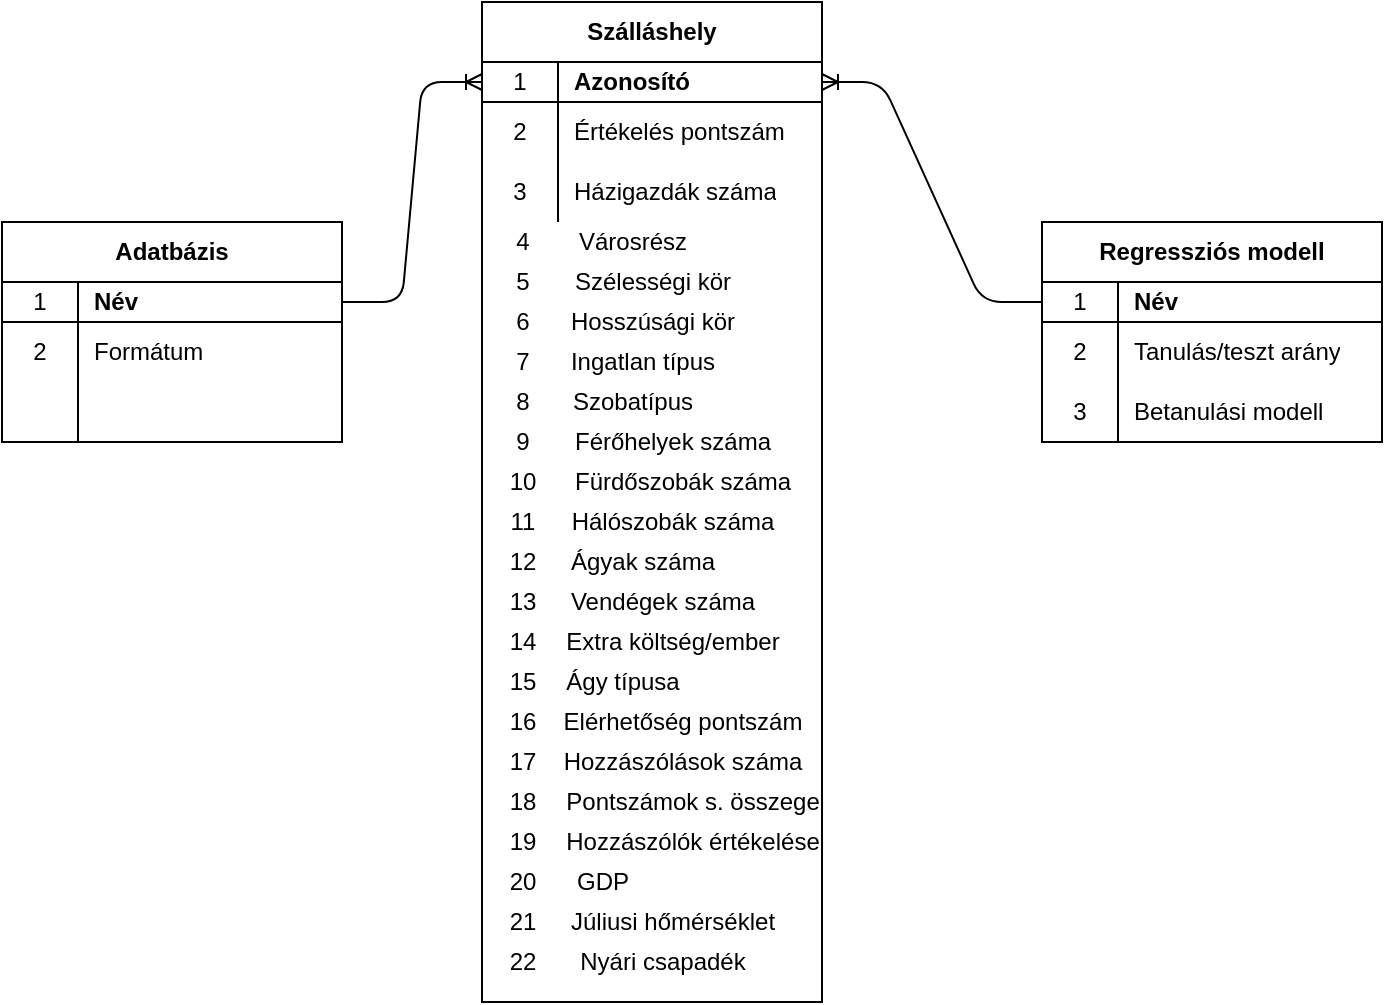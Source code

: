 <mxfile version="14.2.3" type="github">
  <diagram id="R2lEEEUBdFMjLlhIrx00" name="Page-1">
    <mxGraphModel dx="1038" dy="511" grid="1" gridSize="10" guides="1" tooltips="1" connect="1" arrows="1" fold="1" page="1" pageScale="1" pageWidth="850" pageHeight="1100" math="0" shadow="0" extFonts="Permanent Marker^https://fonts.googleapis.com/css?family=Permanent+Marker">
      <root>
        <mxCell id="0" />
        <mxCell id="1" parent="0" />
        <mxCell id="fksl9kIT6kCyxua9Oh5q-1" value="Adatbázis" style="shape=table;html=1;whiteSpace=wrap;startSize=30;container=1;collapsible=0;childLayout=tableLayout;fixedRows=1;rowLines=0;fontStyle=1;align=center;" vertex="1" parent="1">
          <mxGeometry x="90" y="120" width="170" height="110" as="geometry" />
        </mxCell>
        <mxCell id="fksl9kIT6kCyxua9Oh5q-2" value="" style="shape=partialRectangle;html=1;whiteSpace=wrap;collapsible=0;dropTarget=0;pointerEvents=0;fillColor=none;top=0;left=0;bottom=1;right=0;points=[[0,0.5],[1,0.5]];portConstraint=eastwest;" vertex="1" parent="fksl9kIT6kCyxua9Oh5q-1">
          <mxGeometry y="30" width="170" height="20" as="geometry" />
        </mxCell>
        <mxCell id="fksl9kIT6kCyxua9Oh5q-3" value="1" style="shape=partialRectangle;html=1;whiteSpace=wrap;connectable=0;fillColor=none;top=0;left=0;bottom=0;right=0;overflow=hidden;" vertex="1" parent="fksl9kIT6kCyxua9Oh5q-2">
          <mxGeometry width="38" height="20" as="geometry" />
        </mxCell>
        <mxCell id="fksl9kIT6kCyxua9Oh5q-4" value="&lt;b&gt;Név&lt;/b&gt;" style="shape=partialRectangle;html=1;whiteSpace=wrap;connectable=0;fillColor=none;top=0;left=0;bottom=0;right=0;align=left;spacingLeft=6;overflow=hidden;" vertex="1" parent="fksl9kIT6kCyxua9Oh5q-2">
          <mxGeometry x="38" width="132" height="20" as="geometry" />
        </mxCell>
        <mxCell id="fksl9kIT6kCyxua9Oh5q-5" value="" style="shape=partialRectangle;html=1;whiteSpace=wrap;collapsible=0;dropTarget=0;pointerEvents=0;fillColor=none;top=0;left=0;bottom=0;right=0;points=[[0,0.5],[1,0.5]];portConstraint=eastwest;" vertex="1" parent="fksl9kIT6kCyxua9Oh5q-1">
          <mxGeometry y="50" width="170" height="30" as="geometry" />
        </mxCell>
        <mxCell id="fksl9kIT6kCyxua9Oh5q-6" value="2" style="shape=partialRectangle;html=1;whiteSpace=wrap;connectable=0;fillColor=none;top=0;left=0;bottom=0;right=0;overflow=hidden;" vertex="1" parent="fksl9kIT6kCyxua9Oh5q-5">
          <mxGeometry width="38" height="30" as="geometry" />
        </mxCell>
        <mxCell id="fksl9kIT6kCyxua9Oh5q-7" value="Formátum" style="shape=partialRectangle;html=1;whiteSpace=wrap;connectable=0;fillColor=none;top=0;left=0;bottom=0;right=0;align=left;spacingLeft=6;overflow=hidden;" vertex="1" parent="fksl9kIT6kCyxua9Oh5q-5">
          <mxGeometry x="38" width="132" height="30" as="geometry" />
        </mxCell>
        <mxCell id="fksl9kIT6kCyxua9Oh5q-8" value="" style="shape=partialRectangle;html=1;whiteSpace=wrap;collapsible=0;dropTarget=0;pointerEvents=0;fillColor=none;top=0;left=0;bottom=0;right=0;points=[[0,0.5],[1,0.5]];portConstraint=eastwest;" vertex="1" parent="fksl9kIT6kCyxua9Oh5q-1">
          <mxGeometry y="80" width="170" height="30" as="geometry" />
        </mxCell>
        <mxCell id="fksl9kIT6kCyxua9Oh5q-9" value="" style="shape=partialRectangle;html=1;whiteSpace=wrap;connectable=0;fillColor=none;top=0;left=0;bottom=0;right=0;overflow=hidden;" vertex="1" parent="fksl9kIT6kCyxua9Oh5q-8">
          <mxGeometry width="38" height="30" as="geometry" />
        </mxCell>
        <mxCell id="fksl9kIT6kCyxua9Oh5q-10" value="" style="shape=partialRectangle;html=1;whiteSpace=wrap;connectable=0;fillColor=none;top=0;left=0;bottom=0;right=0;align=left;spacingLeft=6;overflow=hidden;" vertex="1" parent="fksl9kIT6kCyxua9Oh5q-8">
          <mxGeometry x="38" width="132" height="30" as="geometry" />
        </mxCell>
        <mxCell id="fksl9kIT6kCyxua9Oh5q-24" value="Regressziós modell" style="shape=table;html=1;whiteSpace=wrap;startSize=30;container=1;collapsible=0;childLayout=tableLayout;fixedRows=1;rowLines=0;fontStyle=1;align=center;" vertex="1" parent="1">
          <mxGeometry x="610" y="120" width="170" height="110" as="geometry" />
        </mxCell>
        <mxCell id="fksl9kIT6kCyxua9Oh5q-25" value="" style="shape=partialRectangle;html=1;whiteSpace=wrap;collapsible=0;dropTarget=0;pointerEvents=0;fillColor=none;top=0;left=0;bottom=1;right=0;points=[[0,0.5],[1,0.5]];portConstraint=eastwest;" vertex="1" parent="fksl9kIT6kCyxua9Oh5q-24">
          <mxGeometry y="30" width="170" height="20" as="geometry" />
        </mxCell>
        <mxCell id="fksl9kIT6kCyxua9Oh5q-26" value="1" style="shape=partialRectangle;html=1;whiteSpace=wrap;connectable=0;fillColor=none;top=0;left=0;bottom=0;right=0;overflow=hidden;" vertex="1" parent="fksl9kIT6kCyxua9Oh5q-25">
          <mxGeometry width="38" height="20" as="geometry" />
        </mxCell>
        <mxCell id="fksl9kIT6kCyxua9Oh5q-27" value="&lt;b&gt;Név&lt;/b&gt;" style="shape=partialRectangle;html=1;whiteSpace=wrap;connectable=0;fillColor=none;top=0;left=0;bottom=0;right=0;align=left;spacingLeft=6;overflow=hidden;" vertex="1" parent="fksl9kIT6kCyxua9Oh5q-25">
          <mxGeometry x="38" width="132" height="20" as="geometry" />
        </mxCell>
        <mxCell id="fksl9kIT6kCyxua9Oh5q-28" value="" style="shape=partialRectangle;html=1;whiteSpace=wrap;collapsible=0;dropTarget=0;pointerEvents=0;fillColor=none;top=0;left=0;bottom=0;right=0;points=[[0,0.5],[1,0.5]];portConstraint=eastwest;" vertex="1" parent="fksl9kIT6kCyxua9Oh5q-24">
          <mxGeometry y="50" width="170" height="30" as="geometry" />
        </mxCell>
        <mxCell id="fksl9kIT6kCyxua9Oh5q-29" value="2" style="shape=partialRectangle;html=1;whiteSpace=wrap;connectable=0;fillColor=none;top=0;left=0;bottom=0;right=0;overflow=hidden;" vertex="1" parent="fksl9kIT6kCyxua9Oh5q-28">
          <mxGeometry width="38" height="30" as="geometry" />
        </mxCell>
        <mxCell id="fksl9kIT6kCyxua9Oh5q-30" value="Tanulás/teszt arány" style="shape=partialRectangle;html=1;whiteSpace=wrap;connectable=0;fillColor=none;top=0;left=0;bottom=0;right=0;align=left;spacingLeft=6;overflow=hidden;" vertex="1" parent="fksl9kIT6kCyxua9Oh5q-28">
          <mxGeometry x="38" width="132" height="30" as="geometry" />
        </mxCell>
        <mxCell id="fksl9kIT6kCyxua9Oh5q-31" value="" style="shape=partialRectangle;html=1;whiteSpace=wrap;collapsible=0;dropTarget=0;pointerEvents=0;fillColor=none;top=0;left=0;bottom=0;right=0;points=[[0,0.5],[1,0.5]];portConstraint=eastwest;" vertex="1" parent="fksl9kIT6kCyxua9Oh5q-24">
          <mxGeometry y="80" width="170" height="30" as="geometry" />
        </mxCell>
        <mxCell id="fksl9kIT6kCyxua9Oh5q-32" value="3" style="shape=partialRectangle;html=1;whiteSpace=wrap;connectable=0;fillColor=none;top=0;left=0;bottom=0;right=0;overflow=hidden;" vertex="1" parent="fksl9kIT6kCyxua9Oh5q-31">
          <mxGeometry width="38" height="30" as="geometry" />
        </mxCell>
        <mxCell id="fksl9kIT6kCyxua9Oh5q-33" value="Betanulási modell" style="shape=partialRectangle;html=1;whiteSpace=wrap;connectable=0;fillColor=none;top=0;left=0;bottom=0;right=0;align=left;spacingLeft=6;overflow=hidden;" vertex="1" parent="fksl9kIT6kCyxua9Oh5q-31">
          <mxGeometry x="38" width="132" height="30" as="geometry" />
        </mxCell>
        <mxCell id="fksl9kIT6kCyxua9Oh5q-34" value="Szálláshely" style="shape=table;html=1;whiteSpace=wrap;startSize=30;container=1;collapsible=0;childLayout=tableLayout;fixedRows=1;rowLines=0;fontStyle=1;align=center;" vertex="1" parent="1">
          <mxGeometry x="330" y="10" width="170" height="500" as="geometry" />
        </mxCell>
        <mxCell id="fksl9kIT6kCyxua9Oh5q-35" value="" style="shape=partialRectangle;html=1;whiteSpace=wrap;collapsible=0;dropTarget=0;pointerEvents=0;fillColor=none;top=0;left=0;bottom=1;right=0;points=[[0,0.5],[1,0.5]];portConstraint=eastwest;" vertex="1" parent="fksl9kIT6kCyxua9Oh5q-34">
          <mxGeometry y="30" width="170" height="20" as="geometry" />
        </mxCell>
        <mxCell id="fksl9kIT6kCyxua9Oh5q-36" value="1" style="shape=partialRectangle;html=1;whiteSpace=wrap;connectable=0;fillColor=none;top=0;left=0;bottom=0;right=0;overflow=hidden;" vertex="1" parent="fksl9kIT6kCyxua9Oh5q-35">
          <mxGeometry width="38" height="20" as="geometry" />
        </mxCell>
        <mxCell id="fksl9kIT6kCyxua9Oh5q-37" value="&lt;b&gt;Azonosító&lt;/b&gt;" style="shape=partialRectangle;html=1;whiteSpace=wrap;connectable=0;fillColor=none;top=0;left=0;bottom=0;right=0;align=left;spacingLeft=6;overflow=hidden;" vertex="1" parent="fksl9kIT6kCyxua9Oh5q-35">
          <mxGeometry x="38" width="132" height="20" as="geometry" />
        </mxCell>
        <mxCell id="fksl9kIT6kCyxua9Oh5q-38" value="" style="shape=partialRectangle;html=1;whiteSpace=wrap;collapsible=0;dropTarget=0;pointerEvents=0;fillColor=none;top=0;left=0;bottom=0;right=0;points=[[0,0.5],[1,0.5]];portConstraint=eastwest;" vertex="1" parent="fksl9kIT6kCyxua9Oh5q-34">
          <mxGeometry y="50" width="170" height="30" as="geometry" />
        </mxCell>
        <mxCell id="fksl9kIT6kCyxua9Oh5q-39" value="2" style="shape=partialRectangle;html=1;whiteSpace=wrap;connectable=0;fillColor=none;top=0;left=0;bottom=0;right=0;overflow=hidden;" vertex="1" parent="fksl9kIT6kCyxua9Oh5q-38">
          <mxGeometry width="38" height="30" as="geometry" />
        </mxCell>
        <mxCell id="fksl9kIT6kCyxua9Oh5q-40" value="&lt;span&gt;Értékelés pontszám&lt;/span&gt;" style="shape=partialRectangle;html=1;whiteSpace=wrap;connectable=0;fillColor=none;top=0;left=0;bottom=0;right=0;align=left;spacingLeft=6;overflow=hidden;" vertex="1" parent="fksl9kIT6kCyxua9Oh5q-38">
          <mxGeometry x="38" width="132" height="30" as="geometry" />
        </mxCell>
        <mxCell id="fksl9kIT6kCyxua9Oh5q-41" value="" style="shape=partialRectangle;html=1;whiteSpace=wrap;collapsible=0;dropTarget=0;pointerEvents=0;fillColor=none;top=0;left=0;bottom=0;right=0;points=[[0,0.5],[1,0.5]];portConstraint=eastwest;" vertex="1" parent="fksl9kIT6kCyxua9Oh5q-34">
          <mxGeometry y="80" width="170" height="30" as="geometry" />
        </mxCell>
        <mxCell id="fksl9kIT6kCyxua9Oh5q-42" value="3" style="shape=partialRectangle;html=1;whiteSpace=wrap;connectable=0;fillColor=none;top=0;left=0;bottom=0;right=0;overflow=hidden;" vertex="1" parent="fksl9kIT6kCyxua9Oh5q-41">
          <mxGeometry width="38" height="30" as="geometry" />
        </mxCell>
        <mxCell id="fksl9kIT6kCyxua9Oh5q-43" value="Házigazdák száma" style="shape=partialRectangle;html=1;whiteSpace=wrap;connectable=0;fillColor=none;top=0;left=0;bottom=0;right=0;align=left;spacingLeft=6;overflow=hidden;" vertex="1" parent="fksl9kIT6kCyxua9Oh5q-41">
          <mxGeometry x="38" width="132" height="30" as="geometry" />
        </mxCell>
        <mxCell id="fksl9kIT6kCyxua9Oh5q-44" value="4" style="text;html=1;align=center;verticalAlign=middle;resizable=0;points=[];autosize=1;" vertex="1" parent="1">
          <mxGeometry x="340" y="120" width="20" height="20" as="geometry" />
        </mxCell>
        <mxCell id="fksl9kIT6kCyxua9Oh5q-47" value="Városrész" style="text;html=1;align=center;verticalAlign=middle;resizable=0;points=[];autosize=1;" vertex="1" parent="1">
          <mxGeometry x="370" y="120" width="70" height="20" as="geometry" />
        </mxCell>
        <mxCell id="fksl9kIT6kCyxua9Oh5q-48" value="5" style="text;html=1;align=center;verticalAlign=middle;resizable=0;points=[];autosize=1;" vertex="1" parent="1">
          <mxGeometry x="340" y="140" width="20" height="20" as="geometry" />
        </mxCell>
        <mxCell id="fksl9kIT6kCyxua9Oh5q-49" value="Szélességi kör" style="text;html=1;align=center;verticalAlign=middle;resizable=0;points=[];autosize=1;" vertex="1" parent="1">
          <mxGeometry x="370" y="140" width="90" height="20" as="geometry" />
        </mxCell>
        <mxCell id="fksl9kIT6kCyxua9Oh5q-50" value="6" style="text;html=1;align=center;verticalAlign=middle;resizable=0;points=[];autosize=1;" vertex="1" parent="1">
          <mxGeometry x="340" y="160" width="20" height="20" as="geometry" />
        </mxCell>
        <mxCell id="fksl9kIT6kCyxua9Oh5q-51" value="Hosszúsági kör" style="text;html=1;align=center;verticalAlign=middle;resizable=0;points=[];autosize=1;" vertex="1" parent="1">
          <mxGeometry x="365" y="160" width="100" height="20" as="geometry" />
        </mxCell>
        <mxCell id="fksl9kIT6kCyxua9Oh5q-52" value="7" style="text;html=1;align=center;verticalAlign=middle;resizable=0;points=[];autosize=1;" vertex="1" parent="1">
          <mxGeometry x="340" y="180" width="20" height="20" as="geometry" />
        </mxCell>
        <mxCell id="fksl9kIT6kCyxua9Oh5q-53" value="Ingatlan típus" style="text;html=1;align=center;verticalAlign=middle;resizable=0;points=[];autosize=1;" vertex="1" parent="1">
          <mxGeometry x="370" y="180" width="80" height="20" as="geometry" />
        </mxCell>
        <mxCell id="fksl9kIT6kCyxua9Oh5q-54" value="8" style="text;html=1;align=center;verticalAlign=middle;resizable=0;points=[];autosize=1;" vertex="1" parent="1">
          <mxGeometry x="340" y="200" width="20" height="20" as="geometry" />
        </mxCell>
        <mxCell id="fksl9kIT6kCyxua9Oh5q-55" value="Szobatípus" style="text;html=1;align=center;verticalAlign=middle;resizable=0;points=[];autosize=1;" vertex="1" parent="1">
          <mxGeometry x="370" y="200" width="70" height="20" as="geometry" />
        </mxCell>
        <mxCell id="fksl9kIT6kCyxua9Oh5q-56" value="9" style="text;html=1;align=center;verticalAlign=middle;resizable=0;points=[];autosize=1;" vertex="1" parent="1">
          <mxGeometry x="340" y="220" width="20" height="20" as="geometry" />
        </mxCell>
        <mxCell id="fksl9kIT6kCyxua9Oh5q-57" value="Férőhelyek száma" style="text;html=1;align=center;verticalAlign=middle;resizable=0;points=[];autosize=1;" vertex="1" parent="1">
          <mxGeometry x="370" y="220" width="110" height="20" as="geometry" />
        </mxCell>
        <mxCell id="fksl9kIT6kCyxua9Oh5q-58" value="10" style="text;html=1;align=center;verticalAlign=middle;resizable=0;points=[];autosize=1;" vertex="1" parent="1">
          <mxGeometry x="335" y="240" width="30" height="20" as="geometry" />
        </mxCell>
        <mxCell id="fksl9kIT6kCyxua9Oh5q-59" value="Fürdőszobák száma" style="text;html=1;align=center;verticalAlign=middle;resizable=0;points=[];autosize=1;" vertex="1" parent="1">
          <mxGeometry x="370" y="240" width="120" height="20" as="geometry" />
        </mxCell>
        <mxCell id="fksl9kIT6kCyxua9Oh5q-60" value="11" style="text;html=1;align=center;verticalAlign=middle;resizable=0;points=[];autosize=1;" vertex="1" parent="1">
          <mxGeometry x="335" y="260" width="30" height="20" as="geometry" />
        </mxCell>
        <mxCell id="fksl9kIT6kCyxua9Oh5q-61" value="12" style="text;html=1;align=center;verticalAlign=middle;resizable=0;points=[];autosize=1;" vertex="1" parent="1">
          <mxGeometry x="335" y="280" width="30" height="20" as="geometry" />
        </mxCell>
        <mxCell id="fksl9kIT6kCyxua9Oh5q-62" value="13" style="text;html=1;align=center;verticalAlign=middle;resizable=0;points=[];autosize=1;" vertex="1" parent="1">
          <mxGeometry x="335" y="300" width="30" height="20" as="geometry" />
        </mxCell>
        <mxCell id="fksl9kIT6kCyxua9Oh5q-66" value="14" style="text;html=1;align=center;verticalAlign=middle;resizable=0;points=[];autosize=1;" vertex="1" parent="1">
          <mxGeometry x="335" y="320" width="30" height="20" as="geometry" />
        </mxCell>
        <mxCell id="fksl9kIT6kCyxua9Oh5q-71" value="15" style="text;html=1;align=center;verticalAlign=middle;resizable=0;points=[];autosize=1;" vertex="1" parent="1">
          <mxGeometry x="335" y="340" width="30" height="20" as="geometry" />
        </mxCell>
        <mxCell id="fksl9kIT6kCyxua9Oh5q-72" value="16" style="text;html=1;align=center;verticalAlign=middle;resizable=0;points=[];autosize=1;" vertex="1" parent="1">
          <mxGeometry x="335" y="360" width="30" height="20" as="geometry" />
        </mxCell>
        <mxCell id="fksl9kIT6kCyxua9Oh5q-73" value="17" style="text;html=1;align=center;verticalAlign=middle;resizable=0;points=[];autosize=1;" vertex="1" parent="1">
          <mxGeometry x="335" y="380" width="30" height="20" as="geometry" />
        </mxCell>
        <mxCell id="fksl9kIT6kCyxua9Oh5q-74" value="Hálószobák száma" style="text;html=1;align=center;verticalAlign=middle;resizable=0;points=[];autosize=1;" vertex="1" parent="1">
          <mxGeometry x="365" y="260" width="120" height="20" as="geometry" />
        </mxCell>
        <mxCell id="fksl9kIT6kCyxua9Oh5q-75" value="Ágyak száma" style="text;html=1;align=center;verticalAlign=middle;resizable=0;points=[];autosize=1;" vertex="1" parent="1">
          <mxGeometry x="365" y="280" width="90" height="20" as="geometry" />
        </mxCell>
        <mxCell id="fksl9kIT6kCyxua9Oh5q-76" value="Vendégek száma" style="text;html=1;align=center;verticalAlign=middle;resizable=0;points=[];autosize=1;" vertex="1" parent="1">
          <mxGeometry x="365" y="300" width="110" height="20" as="geometry" />
        </mxCell>
        <mxCell id="fksl9kIT6kCyxua9Oh5q-77" value="Extra költség/ember" style="text;html=1;align=center;verticalAlign=middle;resizable=0;points=[];autosize=1;" vertex="1" parent="1">
          <mxGeometry x="365" y="320" width="120" height="20" as="geometry" />
        </mxCell>
        <mxCell id="fksl9kIT6kCyxua9Oh5q-78" value="Ágy típusa" style="text;html=1;align=center;verticalAlign=middle;resizable=0;points=[];autosize=1;" vertex="1" parent="1">
          <mxGeometry x="365" y="340" width="70" height="20" as="geometry" />
        </mxCell>
        <mxCell id="fksl9kIT6kCyxua9Oh5q-79" value="Elérhetőség pontszám" style="text;html=1;align=center;verticalAlign=middle;resizable=0;points=[];autosize=1;" vertex="1" parent="1">
          <mxGeometry x="365" y="360" width="130" height="20" as="geometry" />
        </mxCell>
        <mxCell id="fksl9kIT6kCyxua9Oh5q-80" value="Hozzászólások száma" style="text;html=1;align=center;verticalAlign=middle;resizable=0;points=[];autosize=1;" vertex="1" parent="1">
          <mxGeometry x="365" y="380" width="130" height="20" as="geometry" />
        </mxCell>
        <mxCell id="fksl9kIT6kCyxua9Oh5q-81" value="18" style="text;html=1;align=center;verticalAlign=middle;resizable=0;points=[];autosize=1;" vertex="1" parent="1">
          <mxGeometry x="335" y="400" width="30" height="20" as="geometry" />
        </mxCell>
        <mxCell id="fksl9kIT6kCyxua9Oh5q-82" value="19" style="text;html=1;align=center;verticalAlign=middle;resizable=0;points=[];autosize=1;" vertex="1" parent="1">
          <mxGeometry x="335" y="420" width="30" height="20" as="geometry" />
        </mxCell>
        <mxCell id="fksl9kIT6kCyxua9Oh5q-84" value="Pontszámok s. összege" style="text;html=1;align=center;verticalAlign=middle;resizable=0;points=[];autosize=1;" vertex="1" parent="1">
          <mxGeometry x="365" y="400" width="140" height="20" as="geometry" />
        </mxCell>
        <mxCell id="fksl9kIT6kCyxua9Oh5q-85" value="Hozzászólók értékelése" style="text;html=1;align=center;verticalAlign=middle;resizable=0;points=[];autosize=1;" vertex="1" parent="1">
          <mxGeometry x="365" y="420" width="140" height="20" as="geometry" />
        </mxCell>
        <mxCell id="fksl9kIT6kCyxua9Oh5q-86" value="20" style="text;html=1;align=center;verticalAlign=middle;resizable=0;points=[];autosize=1;" vertex="1" parent="1">
          <mxGeometry x="335" y="440" width="30" height="20" as="geometry" />
        </mxCell>
        <mxCell id="fksl9kIT6kCyxua9Oh5q-87" value="GDP" style="text;html=1;align=center;verticalAlign=middle;resizable=0;points=[];autosize=1;" vertex="1" parent="1">
          <mxGeometry x="370" y="440" width="40" height="20" as="geometry" />
        </mxCell>
        <mxCell id="fksl9kIT6kCyxua9Oh5q-88" value="21" style="text;html=1;align=center;verticalAlign=middle;resizable=0;points=[];autosize=1;" vertex="1" parent="1">
          <mxGeometry x="335" y="460" width="30" height="20" as="geometry" />
        </mxCell>
        <mxCell id="fksl9kIT6kCyxua9Oh5q-89" value="22" style="text;html=1;align=center;verticalAlign=middle;resizable=0;points=[];autosize=1;" vertex="1" parent="1">
          <mxGeometry x="335" y="480" width="30" height="20" as="geometry" />
        </mxCell>
        <mxCell id="fksl9kIT6kCyxua9Oh5q-90" value="Júliusi hőmérséklet" style="text;html=1;align=center;verticalAlign=middle;resizable=0;points=[];autosize=1;" vertex="1" parent="1">
          <mxGeometry x="370" y="460" width="110" height="20" as="geometry" />
        </mxCell>
        <mxCell id="fksl9kIT6kCyxua9Oh5q-91" value="Nyári csapadék" style="text;html=1;align=center;verticalAlign=middle;resizable=0;points=[];autosize=1;" vertex="1" parent="1">
          <mxGeometry x="370" y="480" width="100" height="20" as="geometry" />
        </mxCell>
        <mxCell id="fksl9kIT6kCyxua9Oh5q-92" value="" style="edgeStyle=entityRelationEdgeStyle;fontSize=12;html=1;endArrow=ERoneToMany;exitX=1;exitY=0.5;exitDx=0;exitDy=0;entryX=0;entryY=0.5;entryDx=0;entryDy=0;" edge="1" parent="1" source="fksl9kIT6kCyxua9Oh5q-2" target="fksl9kIT6kCyxua9Oh5q-35">
          <mxGeometry width="100" height="100" relative="1" as="geometry">
            <mxPoint x="370" y="310" as="sourcePoint" />
            <mxPoint x="470" y="210" as="targetPoint" />
          </mxGeometry>
        </mxCell>
        <mxCell id="fksl9kIT6kCyxua9Oh5q-94" value="" style="edgeStyle=entityRelationEdgeStyle;fontSize=12;html=1;endArrow=ERoneToMany;entryX=1;entryY=0.5;entryDx=0;entryDy=0;exitX=0;exitY=0.5;exitDx=0;exitDy=0;" edge="1" parent="1" source="fksl9kIT6kCyxua9Oh5q-25" target="fksl9kIT6kCyxua9Oh5q-35">
          <mxGeometry width="100" height="100" relative="1" as="geometry">
            <mxPoint x="370" y="310" as="sourcePoint" />
            <mxPoint x="470" y="210" as="targetPoint" />
          </mxGeometry>
        </mxCell>
      </root>
    </mxGraphModel>
  </diagram>
</mxfile>
